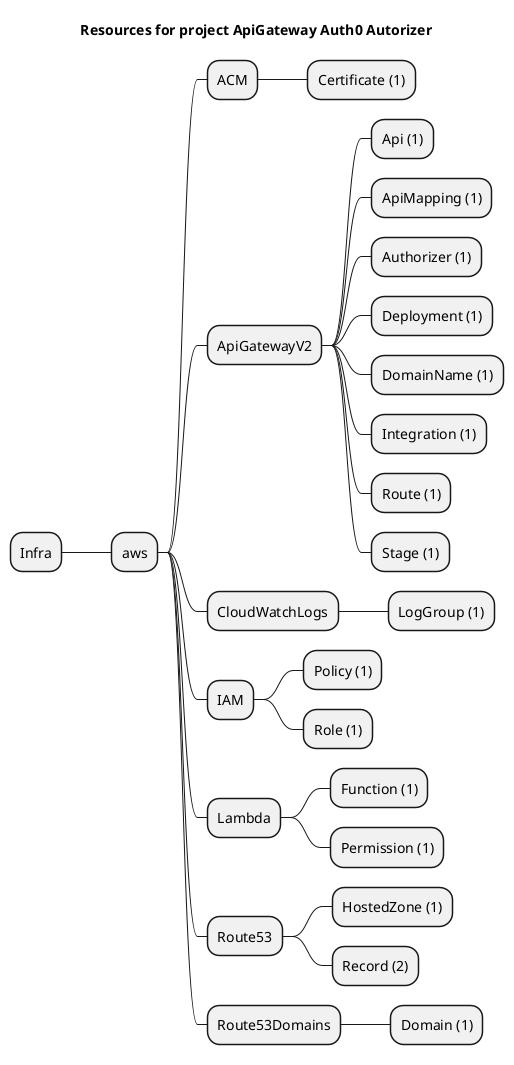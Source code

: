 @startmindmap
title Resources for project ApiGateway Auth0 Autorizer
skinparam monochrome true
+ Infra
++ aws
+++ ACM
++++ Certificate (1)
+++ ApiGatewayV2
++++ Api (1)
++++ ApiMapping (1)
++++ Authorizer (1)
++++ Deployment (1)
++++ DomainName (1)
++++ Integration (1)
++++ Route (1)
++++ Stage (1)
+++ CloudWatchLogs
++++ LogGroup (1)
+++ IAM
++++ Policy (1)
++++ Role (1)
+++ Lambda
++++ Function (1)
++++ Permission (1)
+++ Route53
++++ HostedZone (1)
++++ Record (2)
+++ Route53Domains
++++ Domain (1)
@endmindmap